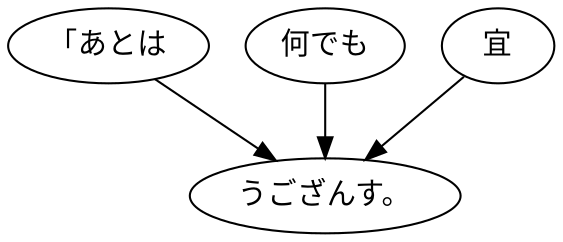 digraph graph2943 {
	node0 [label="「あとは"];
	node1 [label="何でも"];
	node2 [label="宜"];
	node3 [label="うござんす。"];
	node0 -> node3;
	node1 -> node3;
	node2 -> node3;
}
